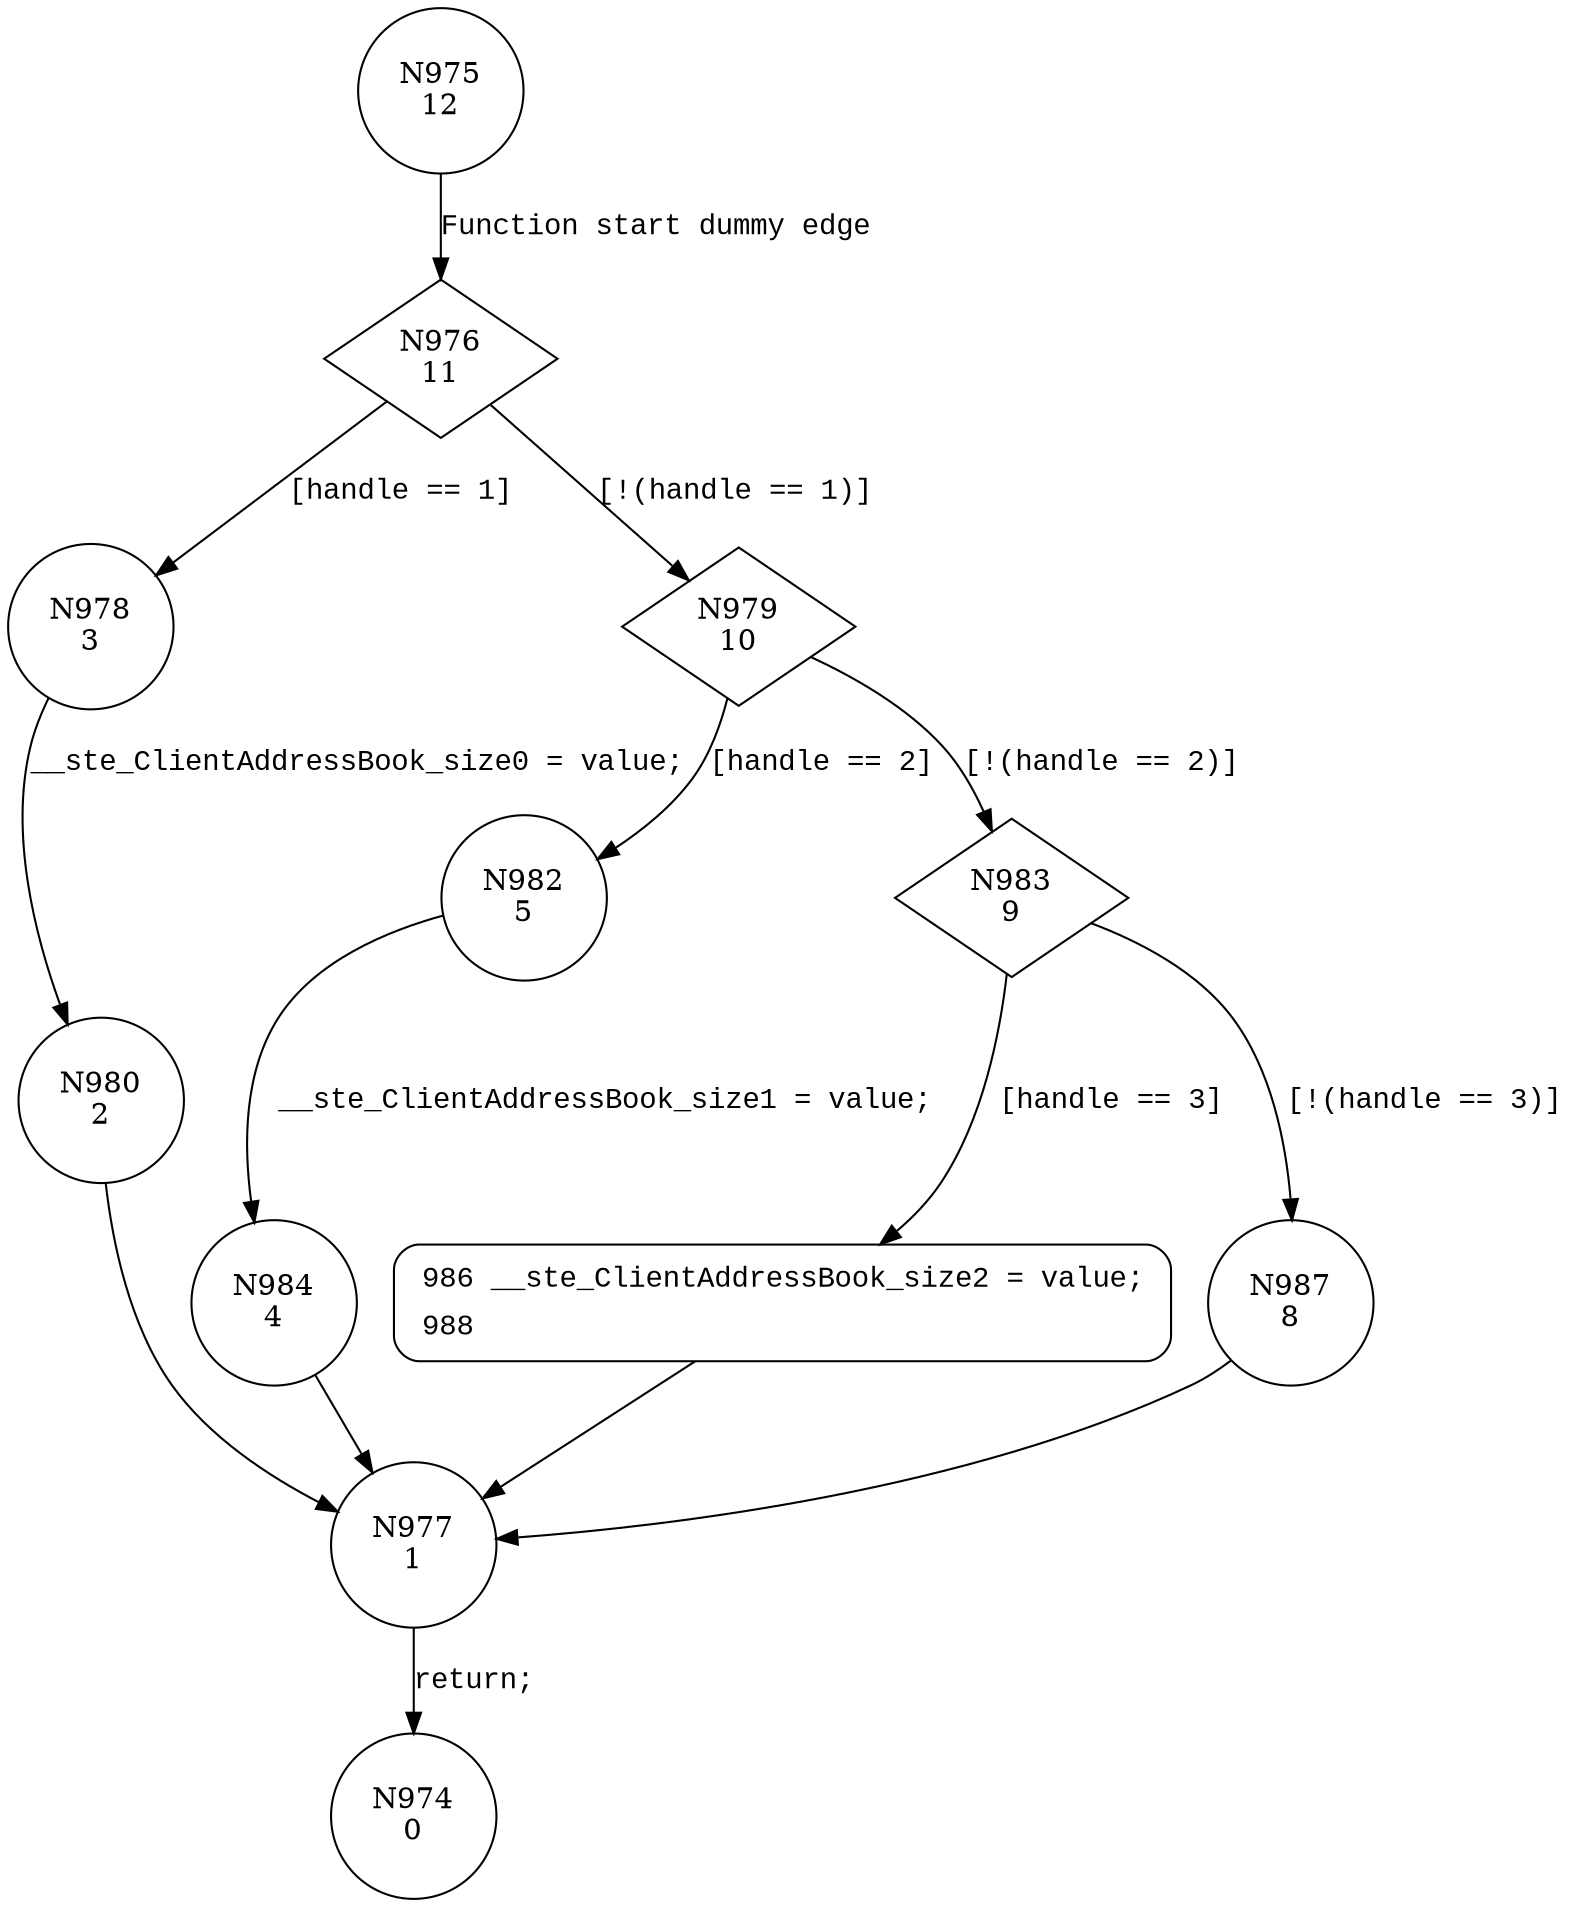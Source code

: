 digraph setClientAddressBookSize {
975 [shape="circle" label="N975\n12"]
976 [shape="diamond" label="N976\n11"]
978 [shape="circle" label="N978\n3"]
979 [shape="diamond" label="N979\n10"]
982 [shape="circle" label="N982\n5"]
983 [shape="diamond" label="N983\n9"]
986 [shape="circle" label="N986\n7"]
987 [shape="circle" label="N987\n8"]
977 [shape="circle" label="N977\n1"]
974 [shape="circle" label="N974\n0"]
984 [shape="circle" label="N984\n4"]
980 [shape="circle" label="N980\n2"]
986 [style="filled,bold" penwidth="1" fillcolor="white" fontname="Courier New" shape="Mrecord" label=<<table border="0" cellborder="0" cellpadding="3" bgcolor="white"><tr><td align="right">986</td><td align="left">__ste_ClientAddressBook_size2 = value;</td></tr><tr><td align="right">988</td><td align="left"></td></tr></table>>]
986 -> 977[label=""]
975 -> 976 [label="Function start dummy edge" fontname="Courier New"]
976 -> 978 [label="[handle == 1]" fontname="Courier New"]
976 -> 979 [label="[!(handle == 1)]" fontname="Courier New"]
979 -> 982 [label="[handle == 2]" fontname="Courier New"]
979 -> 983 [label="[!(handle == 2)]" fontname="Courier New"]
983 -> 986 [label="[handle == 3]" fontname="Courier New"]
983 -> 987 [label="[!(handle == 3)]" fontname="Courier New"]
977 -> 974 [label="return;" fontname="Courier New"]
982 -> 984 [label="__ste_ClientAddressBook_size1 = value;" fontname="Courier New"]
978 -> 980 [label="__ste_ClientAddressBook_size0 = value;" fontname="Courier New"]
987 -> 977 [label="" fontname="Courier New"]
984 -> 977 [label="" fontname="Courier New"]
980 -> 977 [label="" fontname="Courier New"]
}